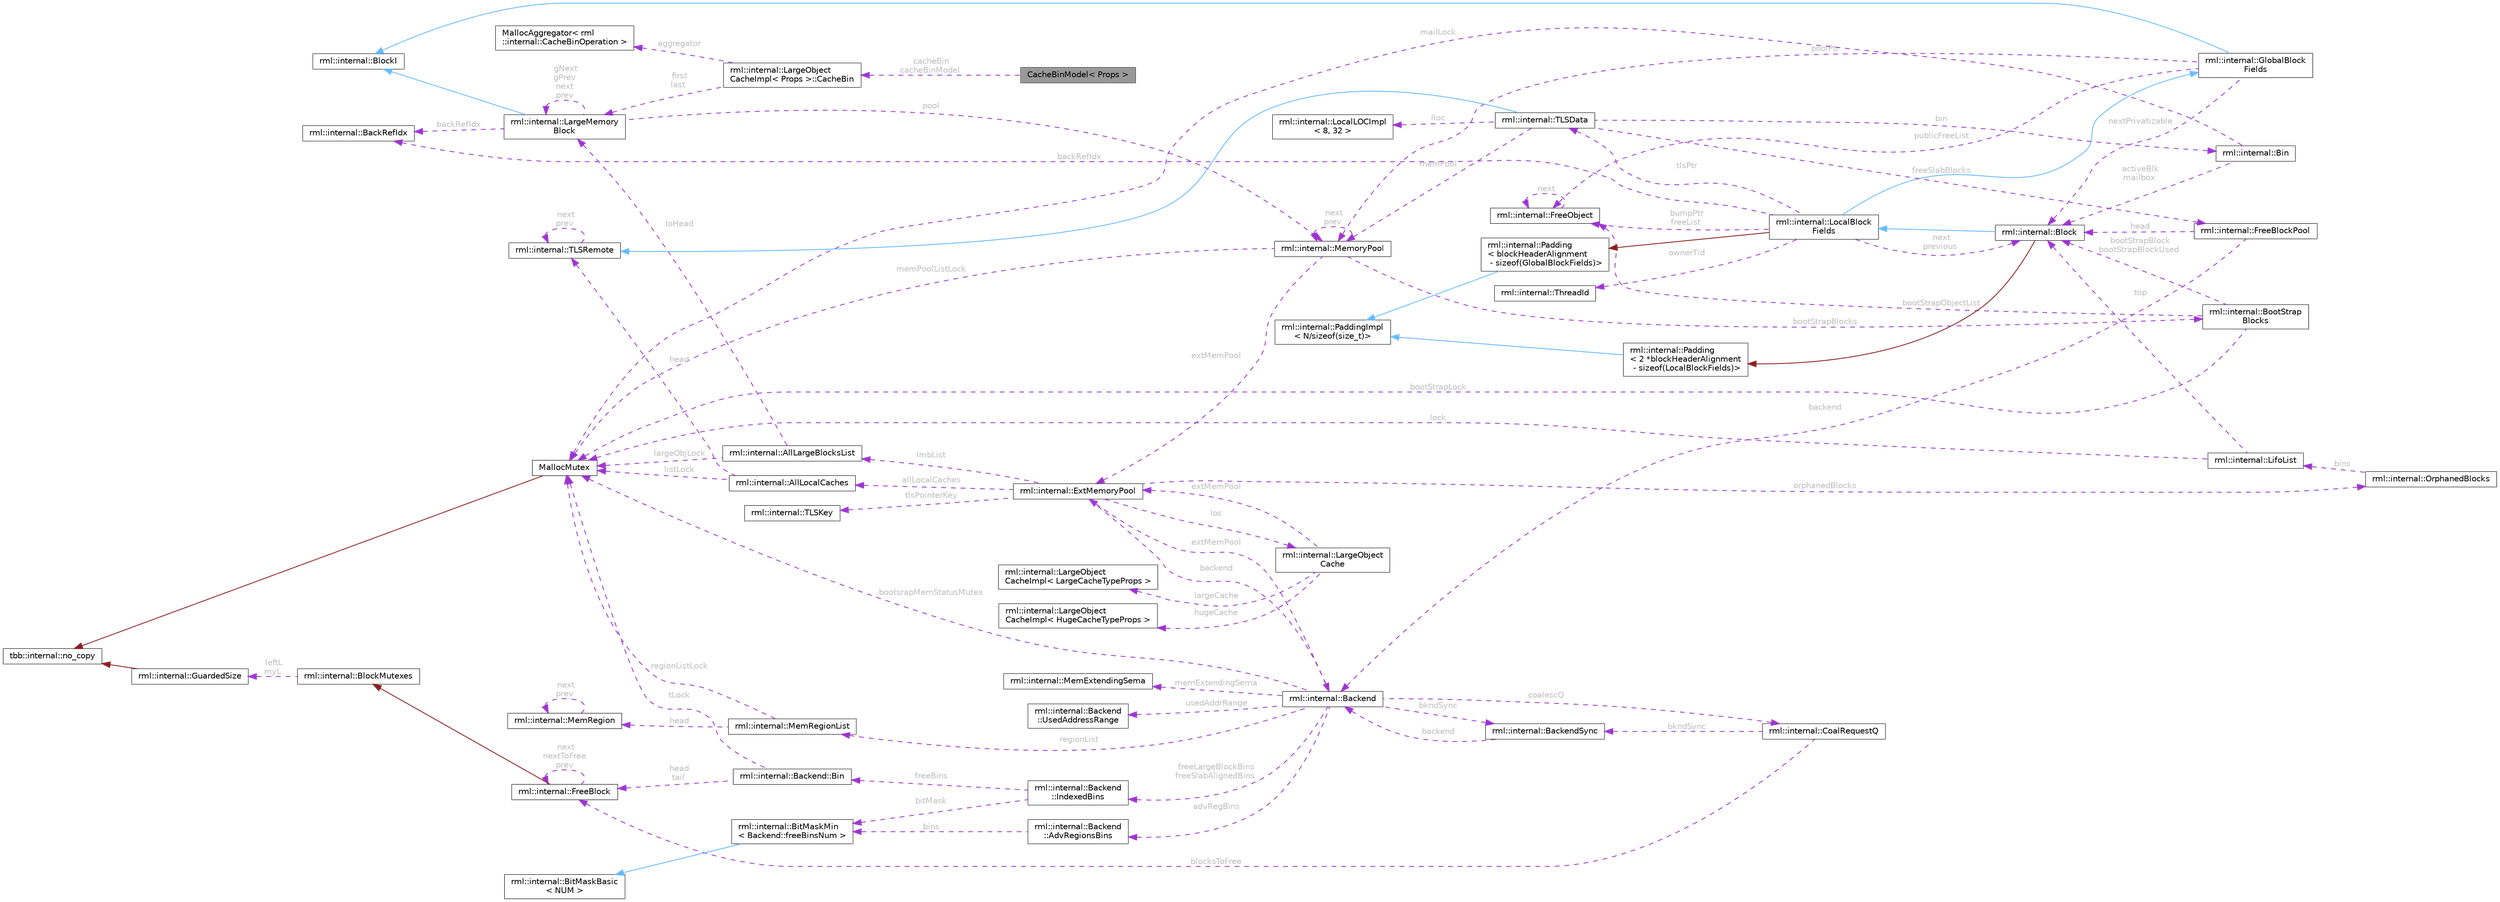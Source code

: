 digraph "CacheBinModel&lt; Props &gt;"
{
 // LATEX_PDF_SIZE
  bgcolor="transparent";
  edge [fontname=Helvetica,fontsize=10,labelfontname=Helvetica,labelfontsize=10];
  node [fontname=Helvetica,fontsize=10,shape=box,height=0.2,width=0.4];
  rankdir="LR";
  Node1 [id="Node000001",label="CacheBinModel\< Props \>",height=0.2,width=0.4,color="gray40", fillcolor="grey60", style="filled", fontcolor="black",tooltip=" "];
  Node2 -> Node1 [id="edge1_Node000001_Node000002",dir="back",color="darkorchid3",style="dashed",tooltip=" ",label=" cacheBin\ncacheBinModel",fontcolor="grey" ];
  Node2 [id="Node000002",label="rml::internal::LargeObject\lCacheImpl\< Props \>::CacheBin",height=0.2,width=0.4,color="gray40", fillcolor="white", style="filled",URL="$classrml_1_1internal_1_1_large_object_cache_impl_1_1_cache_bin.html",tooltip=" "];
  Node3 -> Node2 [id="edge2_Node000002_Node000003",dir="back",color="darkorchid3",style="dashed",tooltip=" ",label=" first\nlast",fontcolor="grey" ];
  Node3 [id="Node000003",label="rml::internal::LargeMemory\lBlock",height=0.2,width=0.4,color="gray40", fillcolor="white", style="filled",URL="$structrml_1_1internal_1_1_large_memory_block.html",tooltip=" "];
  Node4 -> Node3 [id="edge3_Node000003_Node000004",dir="back",color="steelblue1",style="solid",tooltip=" "];
  Node4 [id="Node000004",label="rml::internal::BlockI",height=0.2,width=0.4,color="gray40", fillcolor="white", style="filled",URL="$classrml_1_1internal_1_1_block_i.html",tooltip=" "];
  Node5 -> Node3 [id="edge4_Node000003_Node000005",dir="back",color="darkorchid3",style="dashed",tooltip=" ",label=" pool",fontcolor="grey" ];
  Node5 [id="Node000005",label="rml::internal::MemoryPool",height=0.2,width=0.4,color="gray40", fillcolor="white", style="filled",URL="$classrml_1_1internal_1_1_memory_pool.html",tooltip=" "];
  Node6 -> Node5 [id="edge5_Node000005_Node000006",dir="back",color="darkorchid3",style="dashed",tooltip=" ",label=" memPoolListLock",fontcolor="grey" ];
  Node6 [id="Node000006",label="MallocMutex",height=0.2,width=0.4,color="gray40", fillcolor="white", style="filled",URL="$class_malloc_mutex.html",tooltip="Stripped down version of spin_mutex."];
  Node7 -> Node6 [id="edge6_Node000006_Node000007",dir="back",color="firebrick4",style="solid",tooltip=" "];
  Node7 [id="Node000007",label="tbb::internal::no_copy",height=0.2,width=0.4,color="gray40", fillcolor="white", style="filled",tooltip=" "];
  Node5 -> Node5 [id="edge7_Node000005_Node000005",dir="back",color="darkorchid3",style="dashed",tooltip=" ",label=" next\nprev",fontcolor="grey" ];
  Node8 -> Node5 [id="edge8_Node000005_Node000008",dir="back",color="darkorchid3",style="dashed",tooltip=" ",label=" extMemPool",fontcolor="grey" ];
  Node8 [id="Node000008",label="rml::internal::ExtMemoryPool",height=0.2,width=0.4,color="gray40", fillcolor="white", style="filled",URL="$structrml_1_1internal_1_1_ext_memory_pool.html",tooltip=" "];
  Node9 -> Node8 [id="edge9_Node000008_Node000009",dir="back",color="darkorchid3",style="dashed",tooltip=" ",label=" backend",fontcolor="grey" ];
  Node9 [id="Node000009",label="rml::internal::Backend",height=0.2,width=0.4,color="gray40", fillcolor="white", style="filled",URL="$classrml_1_1internal_1_1_backend.html",tooltip=" "];
  Node8 -> Node9 [id="edge10_Node000009_Node000008",dir="back",color="darkorchid3",style="dashed",tooltip=" ",label=" extMemPool",fontcolor="grey" ];
  Node10 -> Node9 [id="edge11_Node000009_Node000010",dir="back",color="darkorchid3",style="dashed",tooltip=" ",label=" regionList",fontcolor="grey" ];
  Node10 [id="Node000010",label="rml::internal::MemRegionList",height=0.2,width=0.4,color="gray40", fillcolor="white", style="filled",URL="$classrml_1_1internal_1_1_mem_region_list.html",tooltip=" "];
  Node6 -> Node10 [id="edge12_Node000010_Node000006",dir="back",color="darkorchid3",style="dashed",tooltip=" ",label=" regionListLock",fontcolor="grey" ];
  Node11 -> Node10 [id="edge13_Node000010_Node000011",dir="back",color="darkorchid3",style="dashed",tooltip=" ",label=" head",fontcolor="grey" ];
  Node11 [id="Node000011",label="rml::internal::MemRegion",height=0.2,width=0.4,color="gray40", fillcolor="white", style="filled",URL="$structrml_1_1internal_1_1_mem_region.html",tooltip=" "];
  Node11 -> Node11 [id="edge14_Node000011_Node000011",dir="back",color="darkorchid3",style="dashed",tooltip=" ",label=" next\nprev",fontcolor="grey" ];
  Node12 -> Node9 [id="edge15_Node000009_Node000012",dir="back",color="darkorchid3",style="dashed",tooltip=" ",label=" coalescQ",fontcolor="grey" ];
  Node12 [id="Node000012",label="rml::internal::CoalRequestQ",height=0.2,width=0.4,color="gray40", fillcolor="white", style="filled",URL="$classrml_1_1internal_1_1_coal_request_q.html",tooltip=" "];
  Node13 -> Node12 [id="edge16_Node000012_Node000013",dir="back",color="darkorchid3",style="dashed",tooltip=" ",label=" blocksToFree",fontcolor="grey" ];
  Node13 [id="Node000013",label="rml::internal::FreeBlock",height=0.2,width=0.4,color="gray40", fillcolor="white", style="filled",URL="$classrml_1_1internal_1_1_free_block.html",tooltip=" "];
  Node14 -> Node13 [id="edge17_Node000013_Node000014",dir="back",color="firebrick4",style="solid",tooltip=" "];
  Node14 [id="Node000014",label="rml::internal::BlockMutexes",height=0.2,width=0.4,color="gray40", fillcolor="white", style="filled",URL="$classrml_1_1internal_1_1_block_mutexes.html",tooltip=" "];
  Node15 -> Node14 [id="edge18_Node000014_Node000015",dir="back",color="darkorchid3",style="dashed",tooltip=" ",label=" leftL\nmyL",fontcolor="grey" ];
  Node15 [id="Node000015",label="rml::internal::GuardedSize",height=0.2,width=0.4,color="gray40", fillcolor="white", style="filled",URL="$classrml_1_1internal_1_1_guarded_size.html",tooltip=" "];
  Node7 -> Node15 [id="edge19_Node000015_Node000007",dir="back",color="firebrick4",style="solid",tooltip=" "];
  Node13 -> Node13 [id="edge20_Node000013_Node000013",dir="back",color="darkorchid3",style="dashed",tooltip=" ",label=" next\nnextToFree\nprev",fontcolor="grey" ];
  Node16 -> Node12 [id="edge21_Node000012_Node000016",dir="back",color="darkorchid3",style="dashed",tooltip=" ",label=" bkndSync",fontcolor="grey" ];
  Node16 [id="Node000016",label="rml::internal::BackendSync",height=0.2,width=0.4,color="gray40", fillcolor="white", style="filled",URL="$classrml_1_1internal_1_1_backend_sync.html",tooltip=" "];
  Node9 -> Node16 [id="edge22_Node000016_Node000009",dir="back",color="darkorchid3",style="dashed",tooltip=" ",label=" backend",fontcolor="grey" ];
  Node16 -> Node9 [id="edge23_Node000009_Node000016",dir="back",color="darkorchid3",style="dashed",tooltip=" ",label=" bkndSync",fontcolor="grey" ];
  Node17 -> Node9 [id="edge24_Node000009_Node000017",dir="back",color="darkorchid3",style="dashed",tooltip=" ",label=" memExtendingSema",fontcolor="grey" ];
  Node17 [id="Node000017",label="rml::internal::MemExtendingSema",height=0.2,width=0.4,color="gray40", fillcolor="white", style="filled",URL="$classrml_1_1internal_1_1_mem_extending_sema.html",tooltip=" "];
  Node18 -> Node9 [id="edge25_Node000009_Node000018",dir="back",color="darkorchid3",style="dashed",tooltip=" ",label=" usedAddrRange",fontcolor="grey" ];
  Node18 [id="Node000018",label="rml::internal::Backend\l::UsedAddressRange",height=0.2,width=0.4,color="gray40", fillcolor="white", style="filled",URL="$classrml_1_1internal_1_1_backend_1_1_used_address_range.html",tooltip=" "];
  Node6 -> Node9 [id="edge26_Node000009_Node000006",dir="back",color="darkorchid3",style="dashed",tooltip=" ",label=" bootsrapMemStatusMutex",fontcolor="grey" ];
  Node19 -> Node9 [id="edge27_Node000009_Node000019",dir="back",color="darkorchid3",style="dashed",tooltip=" ",label=" advRegBins",fontcolor="grey" ];
  Node19 [id="Node000019",label="rml::internal::Backend\l::AdvRegionsBins",height=0.2,width=0.4,color="gray40", fillcolor="white", style="filled",URL="$classrml_1_1internal_1_1_backend_1_1_adv_regions_bins.html",tooltip=" "];
  Node20 -> Node19 [id="edge28_Node000019_Node000020",dir="back",color="darkorchid3",style="dashed",tooltip=" ",label=" bins",fontcolor="grey" ];
  Node20 [id="Node000020",label="rml::internal::BitMaskMin\l\< Backend::freeBinsNum \>",height=0.2,width=0.4,color="gray40", fillcolor="white", style="filled",URL="$classrml_1_1internal_1_1_bit_mask_min.html",tooltip=" "];
  Node21 -> Node20 [id="edge29_Node000020_Node000021",dir="back",color="steelblue1",style="solid",tooltip=" "];
  Node21 [id="Node000021",label="rml::internal::BitMaskBasic\l\< NUM \>",height=0.2,width=0.4,color="gray40", fillcolor="white", style="filled",URL="$classrml_1_1internal_1_1_bit_mask_basic.html",tooltip=" "];
  Node22 -> Node9 [id="edge30_Node000009_Node000022",dir="back",color="darkorchid3",style="dashed",tooltip=" ",label=" freeLargeBlockBins\nfreeSlabAlignedBins",fontcolor="grey" ];
  Node22 [id="Node000022",label="rml::internal::Backend\l::IndexedBins",height=0.2,width=0.4,color="gray40", fillcolor="white", style="filled",URL="$classrml_1_1internal_1_1_backend_1_1_indexed_bins.html",tooltip=" "];
  Node20 -> Node22 [id="edge31_Node000022_Node000020",dir="back",color="darkorchid3",style="dashed",tooltip=" ",label=" bitMask",fontcolor="grey" ];
  Node23 -> Node22 [id="edge32_Node000022_Node000023",dir="back",color="darkorchid3",style="dashed",tooltip=" ",label=" freeBins",fontcolor="grey" ];
  Node23 [id="Node000023",label="rml::internal::Backend::Bin",height=0.2,width=0.4,color="gray40", fillcolor="white", style="filled",URL="$structrml_1_1internal_1_1_backend_1_1_bin.html",tooltip=" "];
  Node13 -> Node23 [id="edge33_Node000023_Node000013",dir="back",color="darkorchid3",style="dashed",tooltip=" ",label=" head\ntail",fontcolor="grey" ];
  Node6 -> Node23 [id="edge34_Node000023_Node000006",dir="back",color="darkorchid3",style="dashed",tooltip=" ",label=" tLock",fontcolor="grey" ];
  Node24 -> Node8 [id="edge35_Node000008_Node000024",dir="back",color="darkorchid3",style="dashed",tooltip=" ",label=" loc",fontcolor="grey" ];
  Node24 [id="Node000024",label="rml::internal::LargeObject\lCache",height=0.2,width=0.4,color="gray40", fillcolor="white", style="filled",URL="$classrml_1_1internal_1_1_large_object_cache.html",tooltip=" "];
  Node25 -> Node24 [id="edge36_Node000024_Node000025",dir="back",color="darkorchid3",style="dashed",tooltip=" ",label=" hugeCache",fontcolor="grey" ];
  Node25 [id="Node000025",label="rml::internal::LargeObject\lCacheImpl\< HugeCacheTypeProps \>",height=0.2,width=0.4,color="gray40", fillcolor="white", style="filled",URL="$classrml_1_1internal_1_1_large_object_cache_impl.html",tooltip=" "];
  Node26 -> Node24 [id="edge37_Node000024_Node000026",dir="back",color="darkorchid3",style="dashed",tooltip=" ",label=" largeCache",fontcolor="grey" ];
  Node26 [id="Node000026",label="rml::internal::LargeObject\lCacheImpl\< LargeCacheTypeProps \>",height=0.2,width=0.4,color="gray40", fillcolor="white", style="filled",URL="$classrml_1_1internal_1_1_large_object_cache_impl.html",tooltip=" "];
  Node8 -> Node24 [id="edge38_Node000024_Node000008",dir="back",color="darkorchid3",style="dashed",tooltip=" ",label=" extMemPool",fontcolor="grey" ];
  Node27 -> Node8 [id="edge39_Node000008_Node000027",dir="back",color="darkorchid3",style="dashed",tooltip=" ",label=" allLocalCaches",fontcolor="grey" ];
  Node27 [id="Node000027",label="rml::internal::AllLocalCaches",height=0.2,width=0.4,color="gray40", fillcolor="white", style="filled",URL="$classrml_1_1internal_1_1_all_local_caches.html",tooltip=" "];
  Node28 -> Node27 [id="edge40_Node000027_Node000028",dir="back",color="darkorchid3",style="dashed",tooltip=" ",label=" head",fontcolor="grey" ];
  Node28 [id="Node000028",label="rml::internal::TLSRemote",height=0.2,width=0.4,color="gray40", fillcolor="white", style="filled",URL="$structrml_1_1internal_1_1_t_l_s_remote.html",tooltip=" "];
  Node28 -> Node28 [id="edge41_Node000028_Node000028",dir="back",color="darkorchid3",style="dashed",tooltip=" ",label=" next\nprev",fontcolor="grey" ];
  Node6 -> Node27 [id="edge42_Node000027_Node000006",dir="back",color="darkorchid3",style="dashed",tooltip=" ",label=" listLock",fontcolor="grey" ];
  Node29 -> Node8 [id="edge43_Node000008_Node000029",dir="back",color="darkorchid3",style="dashed",tooltip=" ",label=" orphanedBlocks",fontcolor="grey" ];
  Node29 [id="Node000029",label="rml::internal::OrphanedBlocks",height=0.2,width=0.4,color="gray40", fillcolor="white", style="filled",URL="$classrml_1_1internal_1_1_orphaned_blocks.html",tooltip=" "];
  Node30 -> Node29 [id="edge44_Node000029_Node000030",dir="back",color="darkorchid3",style="dashed",tooltip=" ",label=" bins",fontcolor="grey" ];
  Node30 [id="Node000030",label="rml::internal::LifoList",height=0.2,width=0.4,color="gray40", fillcolor="white", style="filled",URL="$classrml_1_1internal_1_1_lifo_list.html",tooltip=" "];
  Node31 -> Node30 [id="edge45_Node000030_Node000031",dir="back",color="darkorchid3",style="dashed",tooltip=" ",label=" top",fontcolor="grey" ];
  Node31 [id="Node000031",label="rml::internal::Block",height=0.2,width=0.4,color="gray40", fillcolor="white", style="filled",URL="$classrml_1_1internal_1_1_block.html",tooltip=" "];
  Node32 -> Node31 [id="edge46_Node000031_Node000032",dir="back",color="steelblue1",style="solid",tooltip=" "];
  Node32 [id="Node000032",label="rml::internal::LocalBlock\lFields",height=0.2,width=0.4,color="gray40", fillcolor="white", style="filled",URL="$classrml_1_1internal_1_1_local_block_fields.html",tooltip=" "];
  Node33 -> Node32 [id="edge47_Node000032_Node000033",dir="back",color="steelblue1",style="solid",tooltip=" "];
  Node33 [id="Node000033",label="rml::internal::GlobalBlock\lFields",height=0.2,width=0.4,color="gray40", fillcolor="white", style="filled",URL="$classrml_1_1internal_1_1_global_block_fields.html",tooltip=" "];
  Node4 -> Node33 [id="edge48_Node000033_Node000004",dir="back",color="steelblue1",style="solid",tooltip=" "];
  Node34 -> Node33 [id="edge49_Node000033_Node000034",dir="back",color="darkorchid3",style="dashed",tooltip=" ",label=" publicFreeList",fontcolor="grey" ];
  Node34 [id="Node000034",label="rml::internal::FreeObject",height=0.2,width=0.4,color="gray40", fillcolor="white", style="filled",URL="$structrml_1_1internal_1_1_free_object.html",tooltip=" "];
  Node34 -> Node34 [id="edge50_Node000034_Node000034",dir="back",color="darkorchid3",style="dashed",tooltip=" ",label=" next",fontcolor="grey" ];
  Node31 -> Node33 [id="edge51_Node000033_Node000031",dir="back",color="darkorchid3",style="dashed",tooltip=" ",label=" nextPrivatizable",fontcolor="grey" ];
  Node5 -> Node33 [id="edge52_Node000033_Node000005",dir="back",color="darkorchid3",style="dashed",tooltip=" ",label=" poolPtr",fontcolor="grey" ];
  Node35 -> Node32 [id="edge53_Node000032_Node000035",dir="back",color="firebrick4",style="solid",tooltip=" "];
  Node35 [id="Node000035",label="rml::internal::Padding\l\< blockHeaderAlignment\l - sizeof(GlobalBlockFields)\>",height=0.2,width=0.4,color="gray40", fillcolor="white", style="filled",URL="$structrml_1_1internal_1_1_padding.html",tooltip=" "];
  Node36 -> Node35 [id="edge54_Node000035_Node000036",dir="back",color="steelblue1",style="solid",tooltip=" "];
  Node36 [id="Node000036",label="rml::internal::PaddingImpl\l\< N/sizeof(size_t)\>",height=0.2,width=0.4,color="gray40", fillcolor="white", style="filled",URL="$structrml_1_1internal_1_1_padding_impl.html",tooltip=" "];
  Node31 -> Node32 [id="edge55_Node000032_Node000031",dir="back",color="darkorchid3",style="dashed",tooltip=" ",label=" next\nprevious",fontcolor="grey" ];
  Node34 -> Node32 [id="edge56_Node000032_Node000034",dir="back",color="darkorchid3",style="dashed",tooltip=" ",label=" bumpPtr\nfreeList",fontcolor="grey" ];
  Node37 -> Node32 [id="edge57_Node000032_Node000037",dir="back",color="darkorchid3",style="dashed",tooltip=" ",label=" tlsPtr",fontcolor="grey" ];
  Node37 [id="Node000037",label="rml::internal::TLSData",height=0.2,width=0.4,color="gray40", fillcolor="white", style="filled",URL="$classrml_1_1internal_1_1_t_l_s_data.html",tooltip=" "];
  Node28 -> Node37 [id="edge58_Node000037_Node000028",dir="back",color="steelblue1",style="solid",tooltip=" "];
  Node5 -> Node37 [id="edge59_Node000037_Node000005",dir="back",color="darkorchid3",style="dashed",tooltip=" ",label=" memPool",fontcolor="grey" ];
  Node38 -> Node37 [id="edge60_Node000037_Node000038",dir="back",color="darkorchid3",style="dashed",tooltip=" ",label=" bin",fontcolor="grey" ];
  Node38 [id="Node000038",label="rml::internal::Bin",height=0.2,width=0.4,color="gray40", fillcolor="white", style="filled",URL="$classrml_1_1internal_1_1_bin.html",tooltip=" "];
  Node31 -> Node38 [id="edge61_Node000038_Node000031",dir="back",color="darkorchid3",style="dashed",tooltip=" ",label=" activeBlk\nmailbox",fontcolor="grey" ];
  Node6 -> Node38 [id="edge62_Node000038_Node000006",dir="back",color="darkorchid3",style="dashed",tooltip=" ",label=" mailLock",fontcolor="grey" ];
  Node39 -> Node37 [id="edge63_Node000037_Node000039",dir="back",color="darkorchid3",style="dashed",tooltip=" ",label=" freeSlabBlocks",fontcolor="grey" ];
  Node39 [id="Node000039",label="rml::internal::FreeBlockPool",height=0.2,width=0.4,color="gray40", fillcolor="white", style="filled",URL="$classrml_1_1internal_1_1_free_block_pool.html",tooltip=" "];
  Node31 -> Node39 [id="edge64_Node000039_Node000031",dir="back",color="darkorchid3",style="dashed",tooltip=" ",label=" head",fontcolor="grey" ];
  Node9 -> Node39 [id="edge65_Node000039_Node000009",dir="back",color="darkorchid3",style="dashed",tooltip=" ",label=" backend",fontcolor="grey" ];
  Node40 -> Node37 [id="edge66_Node000037_Node000040",dir="back",color="darkorchid3",style="dashed",tooltip=" ",label=" lloc",fontcolor="grey" ];
  Node40 [id="Node000040",label="rml::internal::LocalLOCImpl\l\< 8, 32 \>",height=0.2,width=0.4,color="gray40", fillcolor="white", style="filled",URL="$classrml_1_1internal_1_1_local_l_o_c_impl.html",tooltip=" "];
  Node41 -> Node32 [id="edge67_Node000032_Node000041",dir="back",color="darkorchid3",style="dashed",tooltip=" ",label=" ownerTid",fontcolor="grey" ];
  Node41 [id="Node000041",label="rml::internal::ThreadId",height=0.2,width=0.4,color="gray40", fillcolor="white", style="filled",URL="$classrml_1_1internal_1_1_thread_id.html",tooltip=" "];
  Node42 -> Node32 [id="edge68_Node000032_Node000042",dir="back",color="darkorchid3",style="dashed",tooltip=" ",label=" backRefIdx",fontcolor="grey" ];
  Node42 [id="Node000042",label="rml::internal::BackRefIdx",height=0.2,width=0.4,color="gray40", fillcolor="white", style="filled",URL="$classrml_1_1internal_1_1_back_ref_idx.html",tooltip=" "];
  Node43 -> Node31 [id="edge69_Node000031_Node000043",dir="back",color="firebrick4",style="solid",tooltip=" "];
  Node43 [id="Node000043",label="rml::internal::Padding\l\< 2 *blockHeaderAlignment\l - sizeof(LocalBlockFields)\>",height=0.2,width=0.4,color="gray40", fillcolor="white", style="filled",URL="$structrml_1_1internal_1_1_padding.html",tooltip=" "];
  Node36 -> Node43 [id="edge70_Node000043_Node000036",dir="back",color="steelblue1",style="solid",tooltip=" "];
  Node6 -> Node30 [id="edge71_Node000030_Node000006",dir="back",color="darkorchid3",style="dashed",tooltip=" ",label=" lock",fontcolor="grey" ];
  Node44 -> Node8 [id="edge72_Node000008_Node000044",dir="back",color="darkorchid3",style="dashed",tooltip=" ",label=" lmbList",fontcolor="grey" ];
  Node44 [id="Node000044",label="rml::internal::AllLargeBlocksList",height=0.2,width=0.4,color="gray40", fillcolor="white", style="filled",URL="$classrml_1_1internal_1_1_all_large_blocks_list.html",tooltip=" "];
  Node6 -> Node44 [id="edge73_Node000044_Node000006",dir="back",color="darkorchid3",style="dashed",tooltip=" ",label=" largeObjLock",fontcolor="grey" ];
  Node3 -> Node44 [id="edge74_Node000044_Node000003",dir="back",color="darkorchid3",style="dashed",tooltip=" ",label=" loHead",fontcolor="grey" ];
  Node45 -> Node8 [id="edge75_Node000008_Node000045",dir="back",color="darkorchid3",style="dashed",tooltip=" ",label=" tlsPointerKey",fontcolor="grey" ];
  Node45 [id="Node000045",label="rml::internal::TLSKey",height=0.2,width=0.4,color="gray40", fillcolor="white", style="filled",URL="$classrml_1_1internal_1_1_t_l_s_key.html",tooltip=" "];
  Node46 -> Node5 [id="edge76_Node000005_Node000046",dir="back",color="darkorchid3",style="dashed",tooltip=" ",label=" bootStrapBlocks",fontcolor="grey" ];
  Node46 [id="Node000046",label="rml::internal::BootStrap\lBlocks",height=0.2,width=0.4,color="gray40", fillcolor="white", style="filled",URL="$classrml_1_1internal_1_1_boot_strap_blocks.html",tooltip=" "];
  Node6 -> Node46 [id="edge77_Node000046_Node000006",dir="back",color="darkorchid3",style="dashed",tooltip=" ",label=" bootStrapLock",fontcolor="grey" ];
  Node31 -> Node46 [id="edge78_Node000046_Node000031",dir="back",color="darkorchid3",style="dashed",tooltip=" ",label=" bootStrapBlock\nbootStrapBlockUsed",fontcolor="grey" ];
  Node34 -> Node46 [id="edge79_Node000046_Node000034",dir="back",color="darkorchid3",style="dashed",tooltip=" ",label=" bootStrapObjectList",fontcolor="grey" ];
  Node3 -> Node3 [id="edge80_Node000003_Node000003",dir="back",color="darkorchid3",style="dashed",tooltip=" ",label=" gNext\ngPrev\nnext\nprev",fontcolor="grey" ];
  Node42 -> Node3 [id="edge81_Node000003_Node000042",dir="back",color="darkorchid3",style="dashed",tooltip=" ",label=" backRefIdx",fontcolor="grey" ];
  Node47 -> Node2 [id="edge82_Node000002_Node000047",dir="back",color="darkorchid3",style="dashed",tooltip=" ",label=" aggregator",fontcolor="grey" ];
  Node47 [id="Node000047",label="MallocAggregator\< rml\l::internal::CacheBinOperation \>",height=0.2,width=0.4,color="gray40", fillcolor="white", style="filled",URL="$struct_malloc_aggregator.html",tooltip=" "];
}
